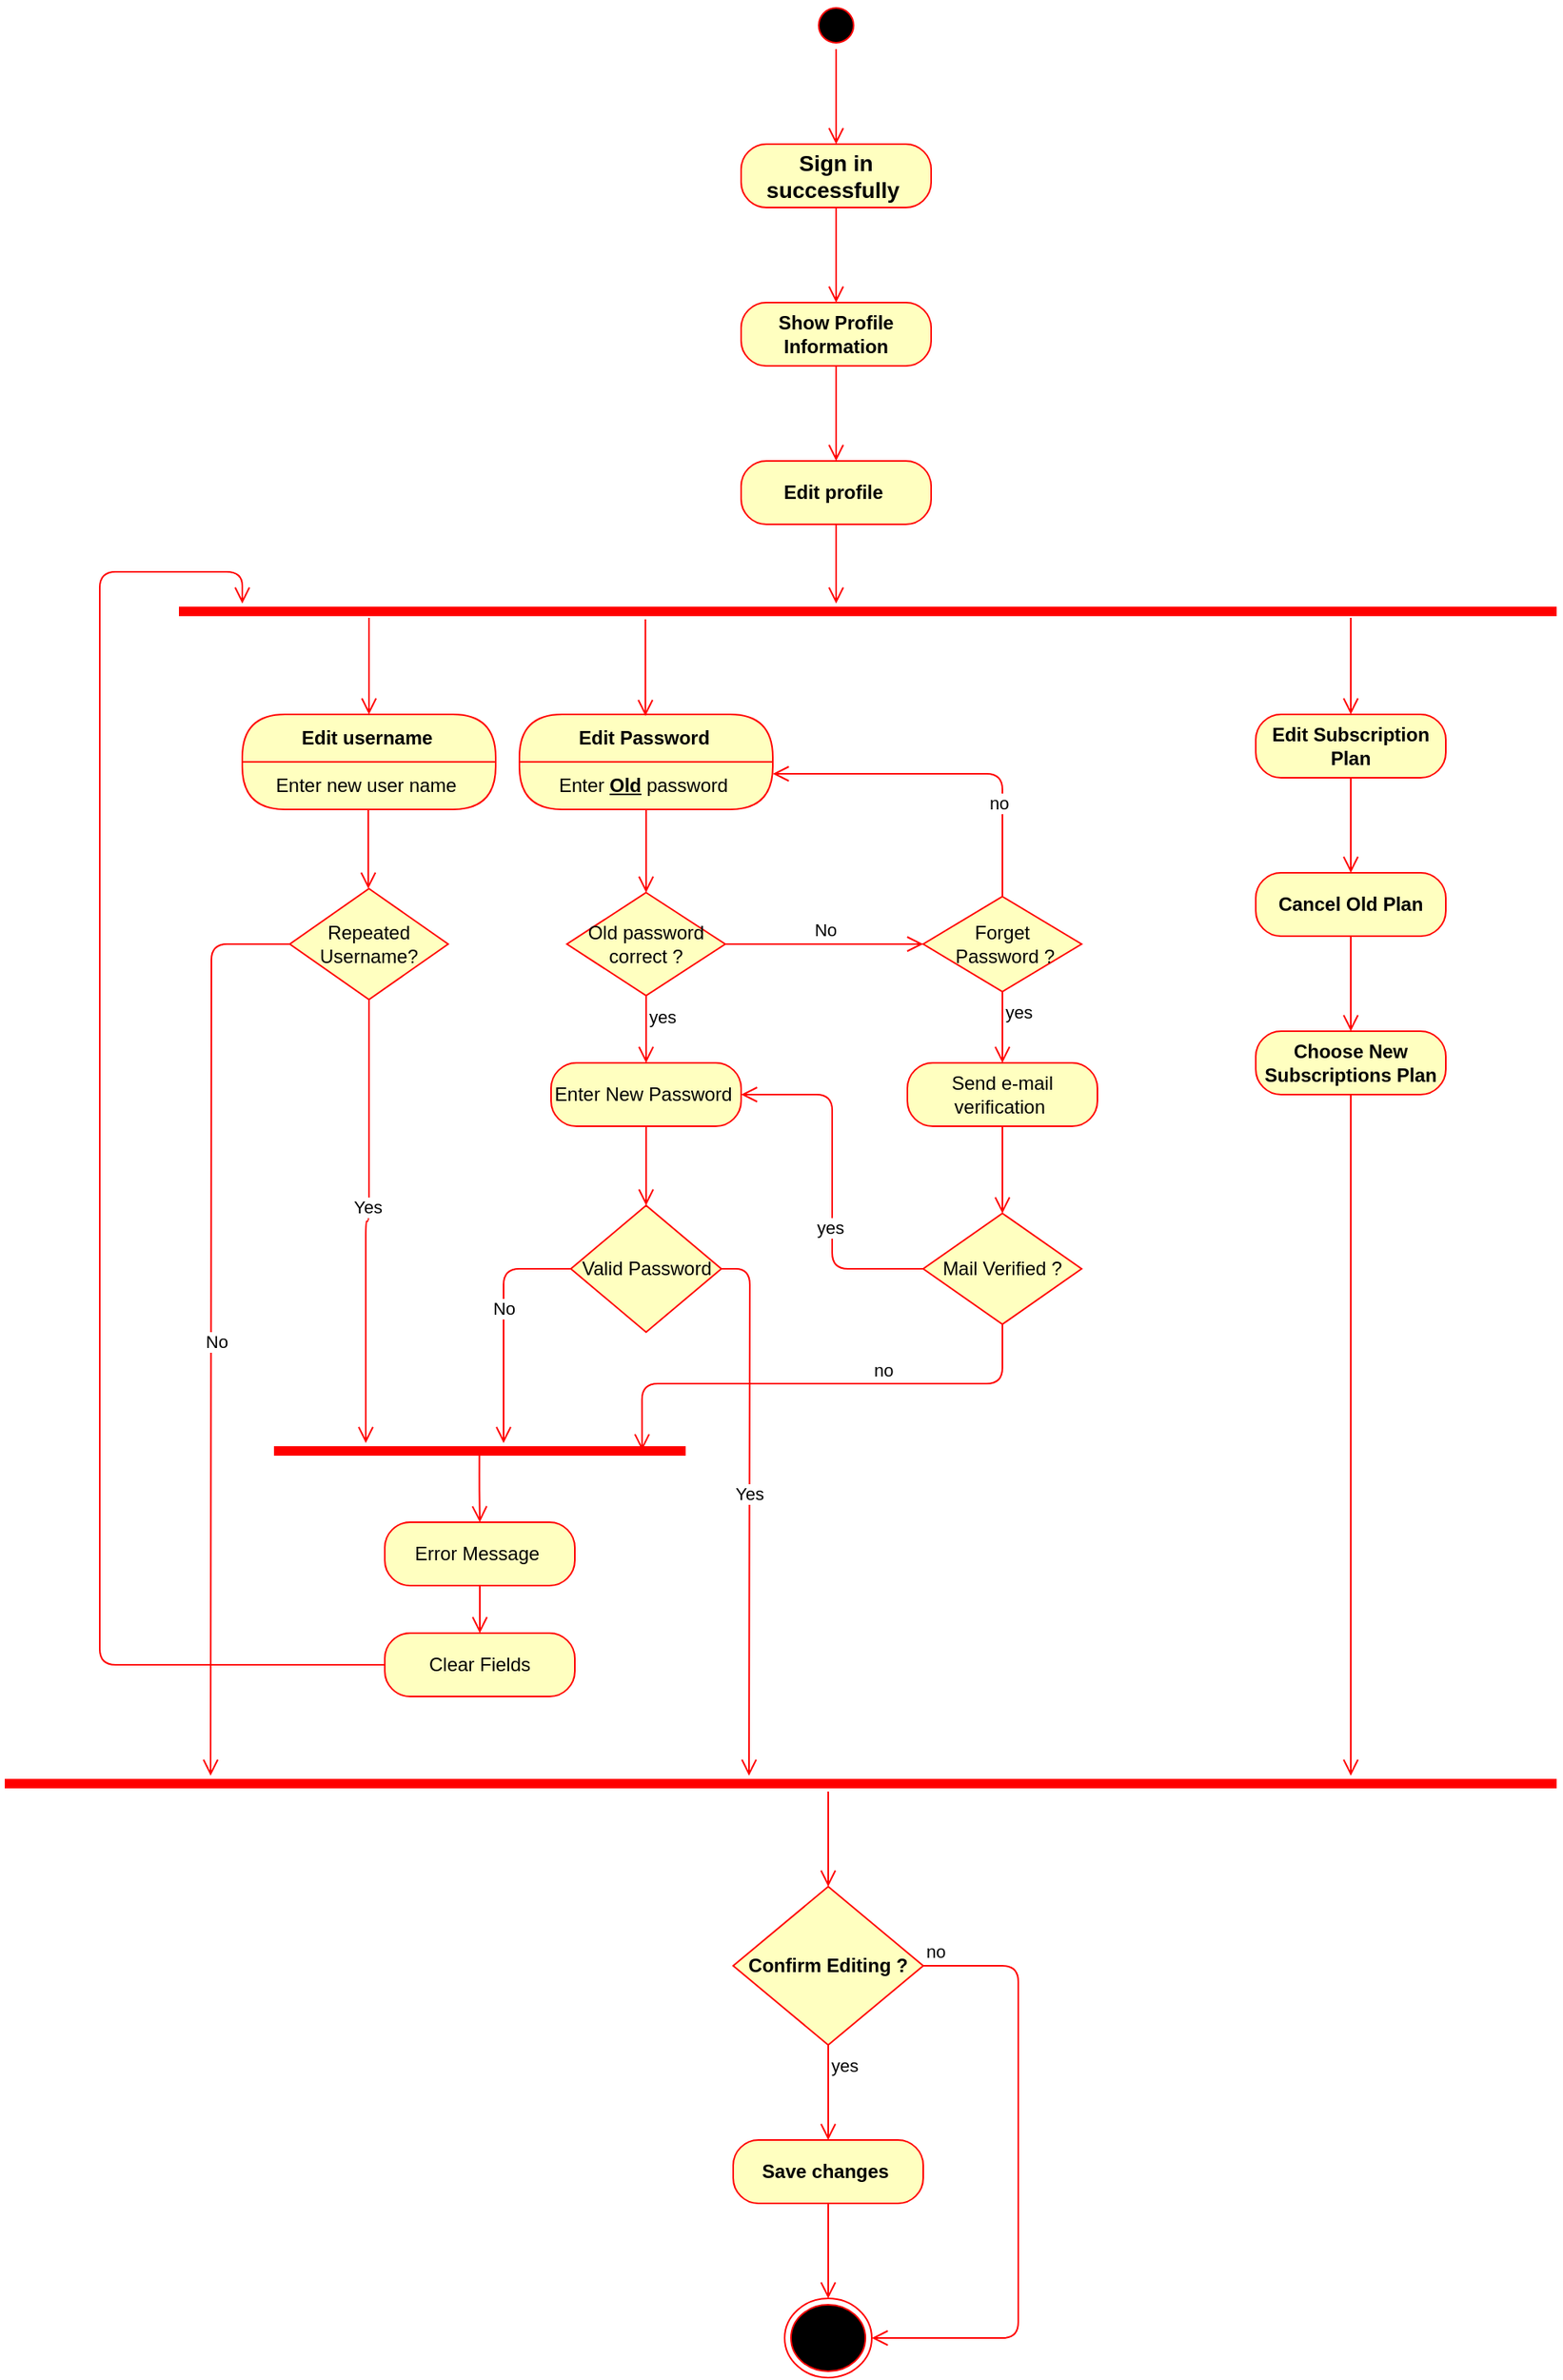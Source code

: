 <mxfile version="13.9.9" type="device"><diagram id="mywaSKn83zfkbWweIfAr" name="Page-1"><mxGraphModel dx="1126" dy="513" grid="1" gridSize="10" guides="1" tooltips="1" connect="1" arrows="1" fold="1" page="1" pageScale="1" pageWidth="1600" pageHeight="1200" math="0" shadow="0"><root><mxCell id="0"/><mxCell id="1" parent="0"/><mxCell id="djPDteplL4elMwXBVkAy-11" value="" style="edgeStyle=orthogonalEdgeStyle;html=1;verticalAlign=bottom;endArrow=open;endSize=8;strokeColor=#ff0000;" parent="1" edge="1"><mxGeometry relative="1" as="geometry"><mxPoint x="1015" y="420" as="targetPoint"/><mxPoint x="1015" y="360" as="sourcePoint"/></mxGeometry></mxCell><mxCell id="djPDteplL4elMwXBVkAy-17" value="" style="shape=line;html=1;strokeWidth=6;strokeColor=#ff0000;" parent="1" vertex="1"><mxGeometry x="600" y="420" width="870" height="10" as="geometry"/></mxCell><mxCell id="djPDteplL4elMwXBVkAy-19" value="" style="edgeStyle=orthogonalEdgeStyle;html=1;verticalAlign=bottom;endArrow=open;endSize=8;strokeColor=#ff0000;" parent="1" edge="1"><mxGeometry relative="1" as="geometry"><mxPoint x="720" y="490" as="targetPoint"/><mxPoint x="720" y="429" as="sourcePoint"/></mxGeometry></mxCell><mxCell id="djPDteplL4elMwXBVkAy-22" value="" style="edgeStyle=orthogonalEdgeStyle;html=1;verticalAlign=bottom;endArrow=open;endSize=8;strokeColor=#ff0000;" parent="1" edge="1"><mxGeometry relative="1" as="geometry"><mxPoint x="719.58" y="600" as="targetPoint"/><mxPoint x="719.58" y="540" as="sourcePoint"/></mxGeometry></mxCell><mxCell id="djPDteplL4elMwXBVkAy-23" value="Edit Password&amp;nbsp;" style="swimlane;html=1;fontStyle=1;align=center;verticalAlign=middle;childLayout=stackLayout;horizontal=1;startSize=30;horizontalStack=0;resizeParent=0;resizeLast=1;container=0;fontColor=#000000;collapsible=0;rounded=1;arcSize=30;strokeColor=#ff0000;fillColor=#ffffc0;swimlaneFillColor=#ffffc0;dropTarget=0;" parent="1" vertex="1"><mxGeometry x="815" y="490" width="160" height="60" as="geometry"/></mxCell><mxCell id="djPDteplL4elMwXBVkAy-24" value="Enter &lt;u&gt;&lt;b&gt;Old&lt;/b&gt;&lt;/u&gt;&amp;nbsp;password&amp;nbsp;" style="text;html=1;strokeColor=none;fillColor=none;align=center;verticalAlign=middle;spacingLeft=4;spacingRight=4;whiteSpace=wrap;overflow=hidden;rotatable=0;fontColor=#000000;" parent="djPDteplL4elMwXBVkAy-23" vertex="1"><mxGeometry y="30" width="160" height="30" as="geometry"/></mxCell><mxCell id="djPDteplL4elMwXBVkAy-25" value="" style="edgeStyle=orthogonalEdgeStyle;html=1;verticalAlign=bottom;endArrow=open;endSize=8;strokeColor=#ff0000;entryX=0.5;entryY=0;entryDx=0;entryDy=0;" parent="1" source="djPDteplL4elMwXBVkAy-23" target="djPDteplL4elMwXBVkAy-41" edge="1"><mxGeometry relative="1" as="geometry"><mxPoint x="875" y="600" as="targetPoint"/><Array as="points"/></mxGeometry></mxCell><mxCell id="djPDteplL4elMwXBVkAy-26" value="Edit username&amp;nbsp;" style="swimlane;html=1;fontStyle=1;align=center;verticalAlign=middle;childLayout=stackLayout;horizontal=1;startSize=30;horizontalStack=0;resizeParent=0;resizeLast=1;container=0;fontColor=#000000;collapsible=0;rounded=1;arcSize=30;strokeColor=#ff0000;fillColor=#ffffc0;swimlaneFillColor=#ffffc0;dropTarget=0;" parent="1" vertex="1"><mxGeometry x="640" y="490" width="160" height="60" as="geometry"/></mxCell><mxCell id="djPDteplL4elMwXBVkAy-27" value="Enter new user name&amp;nbsp;" style="text;html=1;strokeColor=none;fillColor=none;align=center;verticalAlign=middle;spacingLeft=4;spacingRight=4;whiteSpace=wrap;overflow=hidden;rotatable=0;fontColor=#000000;" parent="djPDteplL4elMwXBVkAy-26" vertex="1"><mxGeometry y="30" width="160" height="30" as="geometry"/></mxCell><mxCell id="djPDteplL4elMwXBVkAy-32" value="Repeated Username?" style="rhombus;whiteSpace=wrap;html=1;fillColor=#ffffc0;strokeColor=#ff0000;" parent="1" vertex="1"><mxGeometry x="670" y="600" width="100" height="70" as="geometry"/></mxCell><mxCell id="djPDteplL4elMwXBVkAy-34" value="No" style="edgeStyle=orthogonalEdgeStyle;html=1;align=left;verticalAlign=top;endArrow=open;endSize=8;strokeColor=#ff0000;exitX=0;exitY=0.5;exitDx=0;exitDy=0;" parent="1" source="djPDteplL4elMwXBVkAy-32" edge="1"><mxGeometry y="-5" relative="1" as="geometry"><mxPoint x="620" y="1160" as="targetPoint"/><mxPoint as="offset"/></mxGeometry></mxCell><mxCell id="djPDteplL4elMwXBVkAy-35" value="Error Message&amp;nbsp;" style="rounded=1;whiteSpace=wrap;html=1;arcSize=40;fontColor=#000000;fillColor=#ffffc0;strokeColor=#ff0000;" parent="1" vertex="1"><mxGeometry x="730" y="1000" width="120" height="40" as="geometry"/></mxCell><mxCell id="djPDteplL4elMwXBVkAy-36" value="" style="edgeStyle=orthogonalEdgeStyle;html=1;verticalAlign=bottom;endArrow=open;endSize=8;strokeColor=#ff0000;entryX=0.5;entryY=0;entryDx=0;entryDy=0;" parent="1" source="djPDteplL4elMwXBVkAy-35" target="djPDteplL4elMwXBVkAy-37" edge="1"><mxGeometry relative="1" as="geometry"><mxPoint x="580" y="770" as="targetPoint"/><Array as="points"/></mxGeometry></mxCell><mxCell id="djPDteplL4elMwXBVkAy-37" value="Clear Fields" style="rounded=1;whiteSpace=wrap;html=1;arcSize=40;fontColor=#000000;fillColor=#ffffc0;strokeColor=#ff0000;" parent="1" vertex="1"><mxGeometry x="730" y="1070" width="120" height="40" as="geometry"/></mxCell><mxCell id="djPDteplL4elMwXBVkAy-38" value="" style="edgeStyle=orthogonalEdgeStyle;html=1;verticalAlign=bottom;endArrow=open;endSize=8;strokeColor=#ff0000;exitX=0;exitY=0.5;exitDx=0;exitDy=0;" parent="1" source="djPDteplL4elMwXBVkAy-37" target="djPDteplL4elMwXBVkAy-17" edge="1"><mxGeometry relative="1" as="geometry"><mxPoint x="680" y="390" as="targetPoint"/><Array as="points"><mxPoint x="550" y="1090"/><mxPoint x="550" y="400"/><mxPoint x="640" y="400"/></Array></mxGeometry></mxCell><mxCell id="djPDteplL4elMwXBVkAy-41" value="Old password correct ?" style="rhombus;whiteSpace=wrap;html=1;fillColor=#ffffc0;strokeColor=#ff0000;" parent="1" vertex="1"><mxGeometry x="845" y="602.5" width="100" height="65" as="geometry"/></mxCell><mxCell id="djPDteplL4elMwXBVkAy-43" value="yes" style="edgeStyle=orthogonalEdgeStyle;html=1;align=left;verticalAlign=top;endArrow=open;endSize=8;strokeColor=#ff0000;" parent="1" source="djPDteplL4elMwXBVkAy-41" edge="1"><mxGeometry x="-1" relative="1" as="geometry"><mxPoint x="895" y="710" as="targetPoint"/></mxGeometry></mxCell><mxCell id="djPDteplL4elMwXBVkAy-44" value="Enter New Password&amp;nbsp;" style="rounded=1;whiteSpace=wrap;html=1;arcSize=40;fontColor=#000000;fillColor=#ffffc0;strokeColor=#ff0000;" parent="1" vertex="1"><mxGeometry x="835" y="710" width="120" height="40" as="geometry"/></mxCell><mxCell id="djPDteplL4elMwXBVkAy-45" value="" style="edgeStyle=orthogonalEdgeStyle;html=1;verticalAlign=bottom;endArrow=open;endSize=8;strokeColor=#ff0000;" parent="1" source="djPDteplL4elMwXBVkAy-44" edge="1"><mxGeometry relative="1" as="geometry"><mxPoint x="895" y="800" as="targetPoint"/><Array as="points"><mxPoint x="895" y="800"/><mxPoint x="895" y="800"/></Array></mxGeometry></mxCell><mxCell id="djPDteplL4elMwXBVkAy-46" value="" style="shape=line;html=1;strokeWidth=6;strokeColor=#ff0000;" parent="1" vertex="1"><mxGeometry x="660" y="950" width="260" height="10" as="geometry"/></mxCell><mxCell id="djPDteplL4elMwXBVkAy-47" value="" style="edgeStyle=orthogonalEdgeStyle;html=1;verticalAlign=bottom;endArrow=open;endSize=8;strokeColor=#ff0000;exitX=0.499;exitY=0.618;exitDx=0;exitDy=0;exitPerimeter=0;entryX=0.5;entryY=0;entryDx=0;entryDy=0;" parent="1" source="djPDteplL4elMwXBVkAy-46" target="djPDteplL4elMwXBVkAy-35" edge="1"><mxGeometry relative="1" as="geometry"><mxPoint x="835" y="980" as="targetPoint"/></mxGeometry></mxCell><mxCell id="djPDteplL4elMwXBVkAy-49" value="Valid Password" style="rhombus;whiteSpace=wrap;html=1;fillColor=#ffffc0;strokeColor=#ff0000;" parent="1" vertex="1"><mxGeometry x="847.5" y="800" width="95" height="80" as="geometry"/></mxCell><mxCell id="djPDteplL4elMwXBVkAy-53" value="Forget&lt;br&gt;&amp;nbsp;Password ?" style="rhombus;whiteSpace=wrap;html=1;fillColor=#ffffc0;strokeColor=#ff0000;" parent="1" vertex="1"><mxGeometry x="1070" y="605" width="100" height="60" as="geometry"/></mxCell><mxCell id="djPDteplL4elMwXBVkAy-54" value="no" style="edgeStyle=orthogonalEdgeStyle;html=1;align=left;verticalAlign=bottom;endArrow=open;endSize=8;strokeColor=#ff0000;entryX=1;entryY=0.25;entryDx=0;entryDy=0;exitX=0.5;exitY=0;exitDx=0;exitDy=0;" parent="1" source="djPDteplL4elMwXBVkAy-53" target="djPDteplL4elMwXBVkAy-24" edge="1"><mxGeometry x="-0.546" y="10" relative="1" as="geometry"><mxPoint x="1200" y="630" as="targetPoint"/><mxPoint as="offset"/></mxGeometry></mxCell><mxCell id="djPDteplL4elMwXBVkAy-55" value="yes" style="edgeStyle=orthogonalEdgeStyle;html=1;align=left;verticalAlign=top;endArrow=open;endSize=8;strokeColor=#ff0000;entryX=0.5;entryY=0;entryDx=0;entryDy=0;" parent="1" source="djPDteplL4elMwXBVkAy-53" target="djPDteplL4elMwXBVkAy-57" edge="1"><mxGeometry x="-1" relative="1" as="geometry"><mxPoint x="1040" y="700" as="targetPoint"/></mxGeometry></mxCell><mxCell id="djPDteplL4elMwXBVkAy-56" value="No" style="edgeStyle=orthogonalEdgeStyle;html=1;verticalAlign=bottom;endArrow=open;endSize=8;strokeColor=#ff0000;entryX=0;entryY=0.5;entryDx=0;entryDy=0;exitX=1;exitY=0.5;exitDx=0;exitDy=0;" parent="1" source="djPDteplL4elMwXBVkAy-41" target="djPDteplL4elMwXBVkAy-53" edge="1"><mxGeometry relative="1" as="geometry"><mxPoint x="905" y="612.5" as="targetPoint"/><mxPoint x="905" y="560" as="sourcePoint"/><Array as="points"/></mxGeometry></mxCell><mxCell id="djPDteplL4elMwXBVkAy-57" value="Send e-mail verification&amp;nbsp;" style="rounded=1;whiteSpace=wrap;html=1;arcSize=40;fontColor=#000000;fillColor=#ffffc0;strokeColor=#ff0000;" parent="1" vertex="1"><mxGeometry x="1060" y="710" width="120" height="40" as="geometry"/></mxCell><mxCell id="djPDteplL4elMwXBVkAy-58" value="" style="edgeStyle=orthogonalEdgeStyle;html=1;verticalAlign=bottom;endArrow=open;endSize=8;strokeColor=#ff0000;entryX=0.5;entryY=0;entryDx=0;entryDy=0;" parent="1" source="djPDteplL4elMwXBVkAy-57" target="djPDteplL4elMwXBVkAy-63" edge="1"><mxGeometry relative="1" as="geometry"><mxPoint x="1050" y="800" as="targetPoint"/></mxGeometry></mxCell><mxCell id="djPDteplL4elMwXBVkAy-60" value="Yes" style="edgeStyle=orthogonalEdgeStyle;html=1;verticalAlign=bottom;endArrow=open;endSize=8;strokeColor=#ff0000;exitX=0.5;exitY=1;exitDx=0;exitDy=0;" parent="1" source="djPDteplL4elMwXBVkAy-32" edge="1"><mxGeometry relative="1" as="geometry"><mxPoint x="718" y="950" as="targetPoint"/><Array as="points"><mxPoint x="720" y="810"/><mxPoint x="718" y="810"/></Array></mxGeometry></mxCell><mxCell id="djPDteplL4elMwXBVkAy-62" value="No" style="edgeStyle=orthogonalEdgeStyle;html=1;verticalAlign=bottom;endArrow=open;endSize=8;strokeColor=#ff0000;exitX=0;exitY=0.5;exitDx=0;exitDy=0;" parent="1" source="djPDteplL4elMwXBVkAy-49" edge="1"><mxGeometry relative="1" as="geometry"><mxPoint x="805" y="950" as="targetPoint"/><Array as="points"><mxPoint x="805" y="840"/></Array></mxGeometry></mxCell><mxCell id="djPDteplL4elMwXBVkAy-63" value="Mail Verified ?" style="rhombus;whiteSpace=wrap;html=1;fillColor=#ffffc0;strokeColor=#ff0000;" parent="1" vertex="1"><mxGeometry x="1070" y="805" width="100" height="70" as="geometry"/></mxCell><mxCell id="djPDteplL4elMwXBVkAy-64" value="no" style="edgeStyle=orthogonalEdgeStyle;html=1;align=left;verticalAlign=bottom;endArrow=open;endSize=8;strokeColor=#ff0000;exitX=0.5;exitY=1;exitDx=0;exitDy=0;entryX=0.894;entryY=0.455;entryDx=0;entryDy=0;entryPerimeter=0;" parent="1" source="djPDteplL4elMwXBVkAy-63" target="djPDteplL4elMwXBVkAy-46" edge="1"><mxGeometry x="-0.21" relative="1" as="geometry"><mxPoint x="1190" y="840" as="targetPoint"/><mxPoint x="1" as="offset"/></mxGeometry></mxCell><mxCell id="djPDteplL4elMwXBVkAy-65" value="yes" style="edgeStyle=orthogonalEdgeStyle;html=1;align=left;verticalAlign=top;endArrow=open;endSize=8;strokeColor=#ff0000;entryX=1;entryY=0.5;entryDx=0;entryDy=0;" parent="1" source="djPDteplL4elMwXBVkAy-63" target="djPDteplL4elMwXBVkAy-44" edge="1"><mxGeometry x="-0.133" y="13" relative="1" as="geometry"><mxPoint x="1050" y="920" as="targetPoint"/><mxPoint x="1" y="1" as="offset"/></mxGeometry></mxCell><mxCell id="djPDteplL4elMwXBVkAy-68" value="Yes" style="edgeStyle=orthogonalEdgeStyle;html=1;verticalAlign=bottom;endArrow=open;endSize=8;strokeColor=#ff0000;exitX=1;exitY=0.5;exitDx=0;exitDy=0;" parent="1" source="djPDteplL4elMwXBVkAy-49" edge="1"><mxGeometry relative="1" as="geometry"><mxPoint x="960" y="1160" as="targetPoint"/></mxGeometry></mxCell><mxCell id="djPDteplL4elMwXBVkAy-69" value="" style="edgeStyle=orthogonalEdgeStyle;html=1;verticalAlign=bottom;endArrow=open;endSize=8;strokeColor=#ff0000;" parent="1" edge="1"><mxGeometry relative="1" as="geometry"><mxPoint x="894.58" y="491" as="targetPoint"/><mxPoint x="894.58" y="430.0" as="sourcePoint"/></mxGeometry></mxCell><mxCell id="99rynNy-IvL8sy4_RmEI-1" value="&lt;b&gt;Edit Subscription Plan&lt;/b&gt;" style="rounded=1;whiteSpace=wrap;html=1;arcSize=40;fontColor=#000000;fillColor=#ffffc0;strokeColor=#ff0000;" parent="1" vertex="1"><mxGeometry x="1280" y="490" width="120" height="40" as="geometry"/></mxCell><mxCell id="99rynNy-IvL8sy4_RmEI-2" value="" style="edgeStyle=orthogonalEdgeStyle;html=1;verticalAlign=bottom;endArrow=open;endSize=8;strokeColor=#ff0000;" parent="1" source="99rynNy-IvL8sy4_RmEI-1" edge="1"><mxGeometry relative="1" as="geometry"><mxPoint x="1340" y="590" as="targetPoint"/></mxGeometry></mxCell><mxCell id="99rynNy-IvL8sy4_RmEI-3" value="&lt;b&gt;Cancel Old Plan&lt;/b&gt;" style="rounded=1;whiteSpace=wrap;html=1;arcSize=40;fontColor=#000000;fillColor=#ffffc0;strokeColor=#ff0000;" parent="1" vertex="1"><mxGeometry x="1280" y="590" width="120" height="40" as="geometry"/></mxCell><mxCell id="99rynNy-IvL8sy4_RmEI-4" value="" style="edgeStyle=orthogonalEdgeStyle;html=1;verticalAlign=bottom;endArrow=open;endSize=8;strokeColor=#ff0000;" parent="1" source="99rynNy-IvL8sy4_RmEI-3" edge="1"><mxGeometry relative="1" as="geometry"><mxPoint x="1340" y="690" as="targetPoint"/></mxGeometry></mxCell><mxCell id="99rynNy-IvL8sy4_RmEI-5" value="&lt;b&gt;Choose New Subscriptions Plan&lt;/b&gt;" style="rounded=1;whiteSpace=wrap;html=1;arcSize=40;fontColor=#000000;fillColor=#ffffc0;strokeColor=#ff0000;" parent="1" vertex="1"><mxGeometry x="1280" y="690" width="120" height="40" as="geometry"/></mxCell><mxCell id="99rynNy-IvL8sy4_RmEI-6" value="" style="edgeStyle=orthogonalEdgeStyle;html=1;verticalAlign=bottom;endArrow=open;endSize=8;strokeColor=#ff0000;" parent="1" source="99rynNy-IvL8sy4_RmEI-5" edge="1"><mxGeometry relative="1" as="geometry"><mxPoint x="1340" y="1160" as="targetPoint"/></mxGeometry></mxCell><mxCell id="99rynNy-IvL8sy4_RmEI-7" value="" style="edgeStyle=orthogonalEdgeStyle;html=1;verticalAlign=bottom;endArrow=open;endSize=8;strokeColor=#ff0000;" parent="1" edge="1"><mxGeometry relative="1" as="geometry"><mxPoint x="1340" y="490" as="targetPoint"/><mxPoint x="1340" y="429.0" as="sourcePoint"/></mxGeometry></mxCell><mxCell id="_2l3hIEK4Avxqhxf82kZ-1" value="" style="shape=line;html=1;strokeWidth=6;strokeColor=#ff0000;" vertex="1" parent="1"><mxGeometry x="490" y="1160" width="980" height="10" as="geometry"/></mxCell><mxCell id="_2l3hIEK4Avxqhxf82kZ-4" value="" style="edgeStyle=orthogonalEdgeStyle;html=1;align=left;verticalAlign=top;endArrow=open;endSize=8;strokeColor=#ff0000;" edge="1" parent="1"><mxGeometry x="-1" relative="1" as="geometry"><mxPoint x="1010" y="1230" as="targetPoint"/><mxPoint x="1010" y="1170" as="sourcePoint"/></mxGeometry></mxCell><mxCell id="_2l3hIEK4Avxqhxf82kZ-5" value="&lt;b&gt;Confirm Editing ?&lt;/b&gt;" style="rhombus;whiteSpace=wrap;html=1;fillColor=#ffffc0;strokeColor=#ff0000;" vertex="1" parent="1"><mxGeometry x="950" y="1230" width="120" height="100" as="geometry"/></mxCell><mxCell id="_2l3hIEK4Avxqhxf82kZ-6" value="no" style="edgeStyle=orthogonalEdgeStyle;html=1;align=left;verticalAlign=bottom;endArrow=open;endSize=8;strokeColor=#ff0000;entryX=1;entryY=0.5;entryDx=0;entryDy=0;exitX=1;exitY=0.5;exitDx=0;exitDy=0;" edge="1" source="_2l3hIEK4Avxqhxf82kZ-5" parent="1" target="_2l3hIEK4Avxqhxf82kZ-24"><mxGeometry x="-1" relative="1" as="geometry"><mxPoint x="1110" y="1250" as="targetPoint"/><Array as="points"><mxPoint x="1130" y="1280"/><mxPoint x="1130" y="1515"/></Array></mxGeometry></mxCell><mxCell id="_2l3hIEK4Avxqhxf82kZ-7" value="yes" style="edgeStyle=orthogonalEdgeStyle;html=1;align=left;verticalAlign=top;endArrow=open;endSize=8;strokeColor=#ff0000;entryX=0.5;entryY=0;entryDx=0;entryDy=0;" edge="1" source="_2l3hIEK4Avxqhxf82kZ-5" parent="1" target="_2l3hIEK4Avxqhxf82kZ-8"><mxGeometry x="-1" relative="1" as="geometry"><mxPoint x="970" y="1330" as="targetPoint"/></mxGeometry></mxCell><mxCell id="_2l3hIEK4Avxqhxf82kZ-8" value="&lt;b&gt;Save changes&amp;nbsp;&lt;/b&gt;" style="rounded=1;whiteSpace=wrap;html=1;arcSize=40;fontColor=#000000;fillColor=#ffffc0;strokeColor=#ff0000;" vertex="1" parent="1"><mxGeometry x="950" y="1390" width="120" height="40" as="geometry"/></mxCell><mxCell id="_2l3hIEK4Avxqhxf82kZ-9" value="" style="edgeStyle=orthogonalEdgeStyle;html=1;verticalAlign=bottom;endArrow=open;endSize=8;strokeColor=#ff0000;" edge="1" source="_2l3hIEK4Avxqhxf82kZ-8" parent="1"><mxGeometry relative="1" as="geometry"><mxPoint x="1010" y="1490" as="targetPoint"/></mxGeometry></mxCell><mxCell id="_2l3hIEK4Avxqhxf82kZ-17" value="" style="ellipse;html=1;shape=startState;fillColor=#000000;strokeColor=#ff0000;" vertex="1" parent="1"><mxGeometry x="1000" y="40" width="30" height="30" as="geometry"/></mxCell><mxCell id="_2l3hIEK4Avxqhxf82kZ-18" value="" style="edgeStyle=orthogonalEdgeStyle;html=1;verticalAlign=bottom;endArrow=open;endSize=8;strokeColor=#ff0000;" edge="1" parent="1" source="_2l3hIEK4Avxqhxf82kZ-17"><mxGeometry relative="1" as="geometry"><mxPoint x="1015" y="130" as="targetPoint"/></mxGeometry></mxCell><mxCell id="_2l3hIEK4Avxqhxf82kZ-19" value="&lt;b&gt;&lt;font style=&quot;font-size: 14px&quot;&gt;Sign in successfully&amp;nbsp;&lt;/font&gt;&lt;/b&gt;" style="rounded=1;whiteSpace=wrap;html=1;arcSize=40;fontColor=#000000;fillColor=#ffffc0;strokeColor=#ff0000;" vertex="1" parent="1"><mxGeometry x="955" y="130" width="120" height="40" as="geometry"/></mxCell><mxCell id="_2l3hIEK4Avxqhxf82kZ-20" value="" style="edgeStyle=orthogonalEdgeStyle;html=1;verticalAlign=bottom;endArrow=open;endSize=8;strokeColor=#ff0000;" edge="1" parent="1" source="_2l3hIEK4Avxqhxf82kZ-19"><mxGeometry relative="1" as="geometry"><mxPoint x="1015" y="230" as="targetPoint"/></mxGeometry></mxCell><mxCell id="_2l3hIEK4Avxqhxf82kZ-21" value="&lt;b&gt;Show Profile Information&lt;/b&gt;" style="rounded=1;whiteSpace=wrap;html=1;arcSize=40;fontColor=#000000;fillColor=#ffffc0;strokeColor=#ff0000;" vertex="1" parent="1"><mxGeometry x="955" y="230" width="120" height="40" as="geometry"/></mxCell><mxCell id="_2l3hIEK4Avxqhxf82kZ-22" value="" style="edgeStyle=orthogonalEdgeStyle;html=1;verticalAlign=bottom;endArrow=open;endSize=8;strokeColor=#ff0000;" edge="1" parent="1" source="_2l3hIEK4Avxqhxf82kZ-21"><mxGeometry relative="1" as="geometry"><mxPoint x="1015" y="330" as="targetPoint"/></mxGeometry></mxCell><mxCell id="_2l3hIEK4Avxqhxf82kZ-23" value="&lt;b&gt;Edit profile&amp;nbsp;&lt;/b&gt;" style="rounded=1;whiteSpace=wrap;html=1;arcSize=40;fontColor=#000000;fillColor=#ffffc0;strokeColor=#ff0000;" vertex="1" parent="1"><mxGeometry x="955" y="330" width="120" height="40" as="geometry"/></mxCell><mxCell id="_2l3hIEK4Avxqhxf82kZ-24" value="" style="ellipse;html=1;shape=endState;fillColor=#000000;strokeColor=#ff0000;" vertex="1" parent="1"><mxGeometry x="982.5" y="1490" width="55" height="50" as="geometry"/></mxCell></root></mxGraphModel></diagram></mxfile>